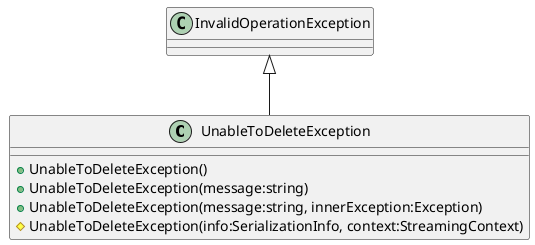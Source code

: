 @startuml
class UnableToDeleteException {
    + UnableToDeleteException()
    + UnableToDeleteException(message:string)
    + UnableToDeleteException(message:string, innerException:Exception)
    # UnableToDeleteException(info:SerializationInfo, context:StreamingContext)
}
InvalidOperationException <|-- UnableToDeleteException
@enduml
